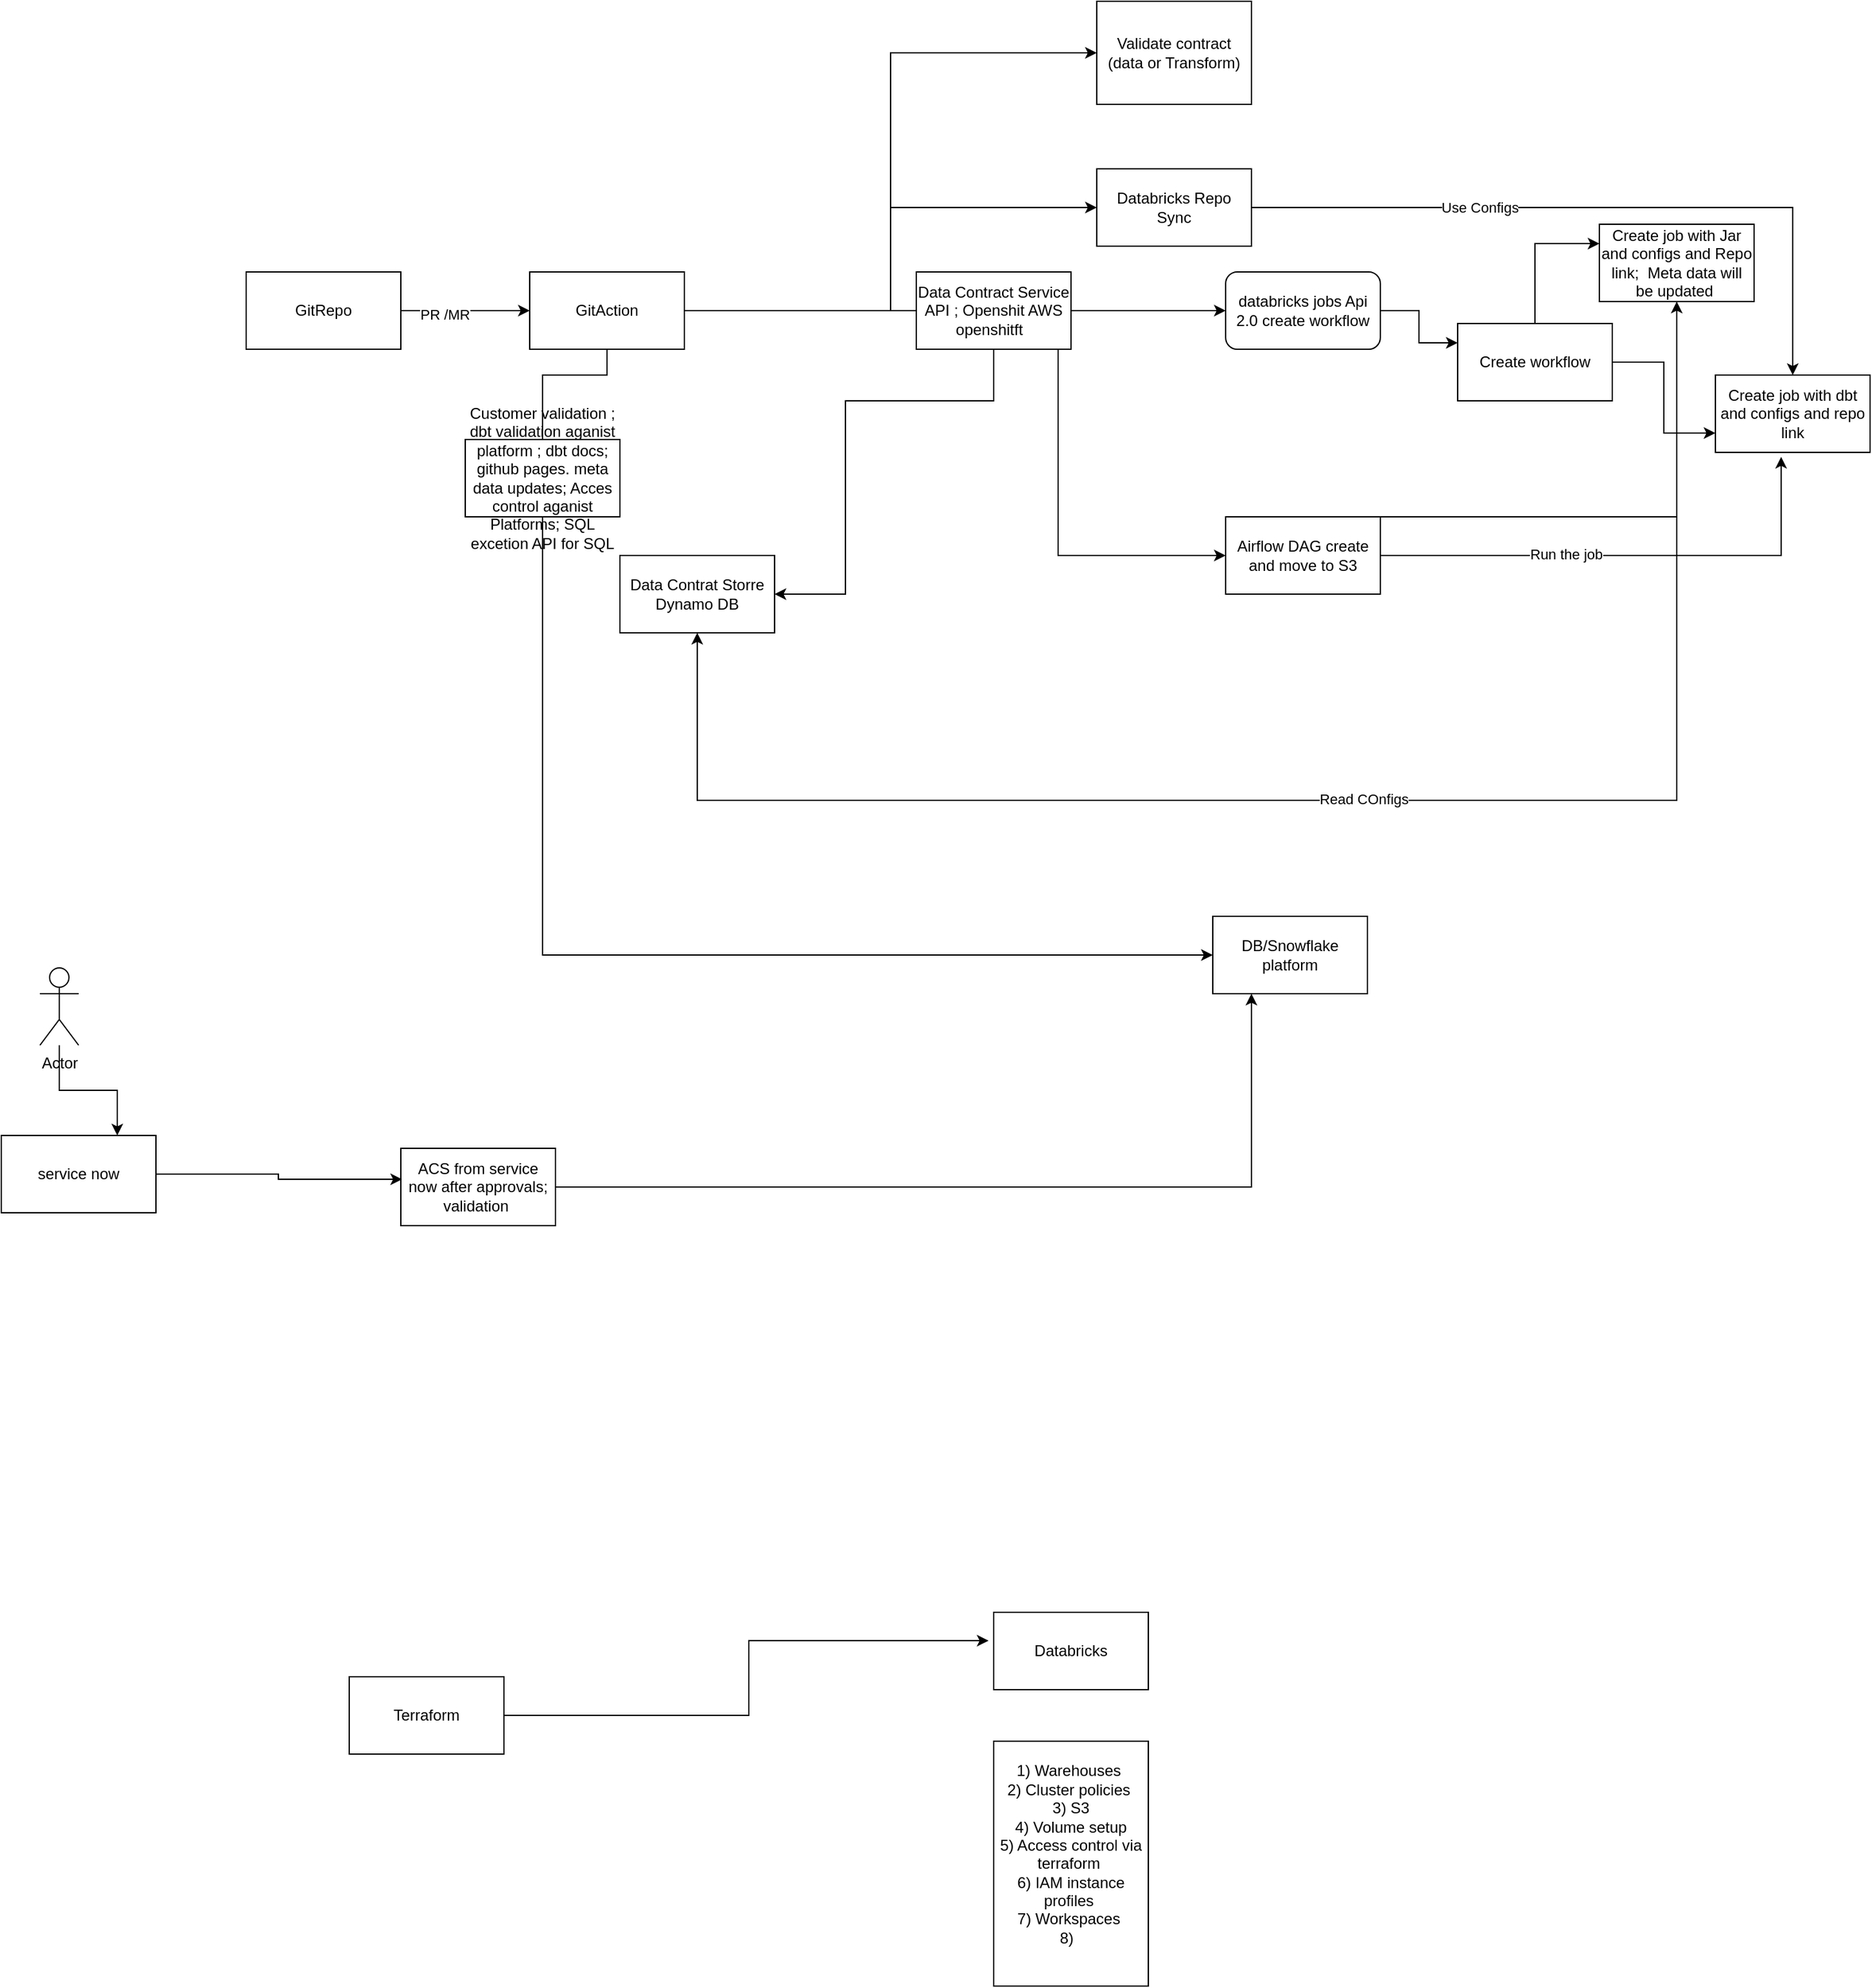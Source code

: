 <mxfile version="26.0.6">
  <diagram name="Page-1" id="WDgxBWxF3H831WsXETDw">
    <mxGraphModel dx="3544" dy="1087" grid="1" gridSize="10" guides="1" tooltips="1" connect="1" arrows="1" fold="1" page="1" pageScale="1" pageWidth="850" pageHeight="1100" math="0" shadow="0">
      <root>
        <mxCell id="0" />
        <mxCell id="1" parent="0" />
        <mxCell id="XHiVZ7eyR1w0DhLyfMZA-3" style="edgeStyle=orthogonalEdgeStyle;rounded=0;orthogonalLoop=1;jettySize=auto;html=1;entryX=0;entryY=0.5;entryDx=0;entryDy=0;" parent="1" source="XHiVZ7eyR1w0DhLyfMZA-1" target="XHiVZ7eyR1w0DhLyfMZA-2" edge="1">
          <mxGeometry relative="1" as="geometry" />
        </mxCell>
        <mxCell id="XHiVZ7eyR1w0DhLyfMZA-19" value="PR /MR" style="edgeLabel;html=1;align=center;verticalAlign=middle;resizable=0;points=[];" parent="XHiVZ7eyR1w0DhLyfMZA-3" vertex="1" connectable="0">
          <mxGeometry x="-0.322" y="-2" relative="1" as="geometry">
            <mxPoint y="1" as="offset" />
          </mxGeometry>
        </mxCell>
        <mxCell id="XHiVZ7eyR1w0DhLyfMZA-1" value="GitRepo" style="rounded=0;whiteSpace=wrap;html=1;" parent="1" vertex="1">
          <mxGeometry x="-200" y="250" width="120" height="60" as="geometry" />
        </mxCell>
        <mxCell id="XHiVZ7eyR1w0DhLyfMZA-5" style="edgeStyle=orthogonalEdgeStyle;rounded=0;orthogonalLoop=1;jettySize=auto;html=1;entryX=0;entryY=0.5;entryDx=0;entryDy=0;" parent="1" source="XHiVZ7eyR1w0DhLyfMZA-2" target="XHiVZ7eyR1w0DhLyfMZA-4" edge="1">
          <mxGeometry relative="1" as="geometry" />
        </mxCell>
        <mxCell id="XHiVZ7eyR1w0DhLyfMZA-8" style="edgeStyle=orthogonalEdgeStyle;rounded=0;orthogonalLoop=1;jettySize=auto;html=1;entryX=0;entryY=0.5;entryDx=0;entryDy=0;" parent="1" source="XHiVZ7eyR1w0DhLyfMZA-2" target="XHiVZ7eyR1w0DhLyfMZA-7" edge="1">
          <mxGeometry relative="1" as="geometry" />
        </mxCell>
        <mxCell id="XHiVZ7eyR1w0DhLyfMZA-10" style="edgeStyle=orthogonalEdgeStyle;rounded=0;orthogonalLoop=1;jettySize=auto;html=1;entryX=0;entryY=0.5;entryDx=0;entryDy=0;" parent="1" source="XHiVZ7eyR1w0DhLyfMZA-2" target="XHiVZ7eyR1w0DhLyfMZA-9" edge="1">
          <mxGeometry relative="1" as="geometry">
            <Array as="points">
              <mxPoint x="560" y="280" />
            </Array>
          </mxGeometry>
        </mxCell>
        <mxCell id="XHiVZ7eyR1w0DhLyfMZA-12" style="edgeStyle=orthogonalEdgeStyle;rounded=0;orthogonalLoop=1;jettySize=auto;html=1;entryX=0;entryY=0.5;entryDx=0;entryDy=0;" parent="1" source="XHiVZ7eyR1w0DhLyfMZA-2" target="XHiVZ7eyR1w0DhLyfMZA-11" edge="1">
          <mxGeometry relative="1" as="geometry">
            <Array as="points">
              <mxPoint x="430" y="280" />
              <mxPoint x="430" y="470" />
            </Array>
          </mxGeometry>
        </mxCell>
        <mxCell id="Z7QtTftO9WlhnwjgHr6w-9" style="edgeStyle=orthogonalEdgeStyle;rounded=0;orthogonalLoop=1;jettySize=auto;html=1;exitX=0.5;exitY=1;exitDx=0;exitDy=0;" edge="1" parent="1" source="XHiVZ7eyR1w0DhLyfMZA-2">
          <mxGeometry relative="1" as="geometry">
            <mxPoint x="90" y="330" as="sourcePoint" />
            <mxPoint x="550" y="780" as="targetPoint" />
            <Array as="points">
              <mxPoint x="80" y="330" />
              <mxPoint x="30" y="330" />
              <mxPoint x="30" y="780" />
            </Array>
          </mxGeometry>
        </mxCell>
        <mxCell id="XHiVZ7eyR1w0DhLyfMZA-2" value="GitAction" style="rounded=0;whiteSpace=wrap;html=1;" parent="1" vertex="1">
          <mxGeometry x="20" y="250" width="120" height="60" as="geometry" />
        </mxCell>
        <mxCell id="XHiVZ7eyR1w0DhLyfMZA-4" value="Validate contract (data or Transform)" style="rounded=0;whiteSpace=wrap;html=1;" parent="1" vertex="1">
          <mxGeometry x="460" y="40" width="120" height="80" as="geometry" />
        </mxCell>
        <mxCell id="Z7QtTftO9WlhnwjgHr6w-6" style="edgeStyle=orthogonalEdgeStyle;rounded=0;orthogonalLoop=1;jettySize=auto;html=1;" edge="1" parent="1" source="XHiVZ7eyR1w0DhLyfMZA-7" target="XHiVZ7eyR1w0DhLyfMZA-17">
          <mxGeometry relative="1" as="geometry" />
        </mxCell>
        <mxCell id="Z7QtTftO9WlhnwjgHr6w-7" value="Use Configs" style="edgeLabel;html=1;align=center;verticalAlign=middle;resizable=0;points=[];" vertex="1" connectable="0" parent="Z7QtTftO9WlhnwjgHr6w-6">
          <mxGeometry x="-0.356" relative="1" as="geometry">
            <mxPoint as="offset" />
          </mxGeometry>
        </mxCell>
        <mxCell id="XHiVZ7eyR1w0DhLyfMZA-7" value="Databricks Repo Sync" style="rounded=0;whiteSpace=wrap;html=1;" parent="1" vertex="1">
          <mxGeometry x="460" y="170" width="120" height="60" as="geometry" />
        </mxCell>
        <mxCell id="XHiVZ7eyR1w0DhLyfMZA-14" style="edgeStyle=orthogonalEdgeStyle;rounded=0;orthogonalLoop=1;jettySize=auto;html=1;entryX=0;entryY=0.25;entryDx=0;entryDy=0;" parent="1" source="XHiVZ7eyR1w0DhLyfMZA-9" target="XHiVZ7eyR1w0DhLyfMZA-13" edge="1">
          <mxGeometry relative="1" as="geometry" />
        </mxCell>
        <mxCell id="XHiVZ7eyR1w0DhLyfMZA-9" value="databricks jobs Api 2.0 create workflow" style="rounded=1;whiteSpace=wrap;html=1;" parent="1" vertex="1">
          <mxGeometry x="560" y="250" width="120" height="60" as="geometry" />
        </mxCell>
        <mxCell id="XHiVZ7eyR1w0DhLyfMZA-21" style="edgeStyle=orthogonalEdgeStyle;rounded=0;orthogonalLoop=1;jettySize=auto;html=1;entryX=0.5;entryY=1;entryDx=0;entryDy=0;" parent="1" source="XHiVZ7eyR1w0DhLyfMZA-11" target="XHiVZ7eyR1w0DhLyfMZA-15" edge="1">
          <mxGeometry relative="1" as="geometry">
            <Array as="points">
              <mxPoint x="910" y="440" />
            </Array>
          </mxGeometry>
        </mxCell>
        <mxCell id="XHiVZ7eyR1w0DhLyfMZA-11" value="Airflow DAG create and move to S3" style="rounded=0;whiteSpace=wrap;html=1;" parent="1" vertex="1">
          <mxGeometry x="560" y="440" width="120" height="60" as="geometry" />
        </mxCell>
        <mxCell id="XHiVZ7eyR1w0DhLyfMZA-16" style="edgeStyle=orthogonalEdgeStyle;rounded=0;orthogonalLoop=1;jettySize=auto;html=1;entryX=0;entryY=0.25;entryDx=0;entryDy=0;" parent="1" source="XHiVZ7eyR1w0DhLyfMZA-13" target="XHiVZ7eyR1w0DhLyfMZA-15" edge="1">
          <mxGeometry relative="1" as="geometry" />
        </mxCell>
        <mxCell id="XHiVZ7eyR1w0DhLyfMZA-18" style="edgeStyle=orthogonalEdgeStyle;rounded=0;orthogonalLoop=1;jettySize=auto;html=1;entryX=0;entryY=0.75;entryDx=0;entryDy=0;" parent="1" source="XHiVZ7eyR1w0DhLyfMZA-13" target="XHiVZ7eyR1w0DhLyfMZA-17" edge="1">
          <mxGeometry relative="1" as="geometry" />
        </mxCell>
        <mxCell id="XHiVZ7eyR1w0DhLyfMZA-13" value="Create workflow" style="rounded=0;whiteSpace=wrap;html=1;" parent="1" vertex="1">
          <mxGeometry x="740" y="290" width="120" height="60" as="geometry" />
        </mxCell>
        <mxCell id="Z7QtTftO9WlhnwjgHr6w-4" style="edgeStyle=orthogonalEdgeStyle;rounded=0;orthogonalLoop=1;jettySize=auto;html=1;" edge="1" parent="1" source="XHiVZ7eyR1w0DhLyfMZA-15" target="Z7QtTftO9WlhnwjgHr6w-2">
          <mxGeometry relative="1" as="geometry">
            <Array as="points">
              <mxPoint x="910" y="660" />
              <mxPoint x="150" y="660" />
            </Array>
          </mxGeometry>
        </mxCell>
        <mxCell id="Z7QtTftO9WlhnwjgHr6w-5" value="Read COnfigs" style="edgeLabel;html=1;align=center;verticalAlign=middle;resizable=0;points=[];" vertex="1" connectable="0" parent="Z7QtTftO9WlhnwjgHr6w-4">
          <mxGeometry x="-0.013" y="-1" relative="1" as="geometry">
            <mxPoint as="offset" />
          </mxGeometry>
        </mxCell>
        <mxCell id="XHiVZ7eyR1w0DhLyfMZA-15" value="Create job with Jar and configs and Repo link;&amp;nbsp; Meta data will be updated&amp;nbsp;" style="rounded=0;whiteSpace=wrap;html=1;" parent="1" vertex="1">
          <mxGeometry x="850" y="213" width="120" height="60" as="geometry" />
        </mxCell>
        <mxCell id="XHiVZ7eyR1w0DhLyfMZA-17" value="Create job with dbt and configs and repo link" style="rounded=0;whiteSpace=wrap;html=1;" parent="1" vertex="1">
          <mxGeometry x="940" y="330" width="120" height="60" as="geometry" />
        </mxCell>
        <mxCell id="XHiVZ7eyR1w0DhLyfMZA-20" style="edgeStyle=orthogonalEdgeStyle;rounded=0;orthogonalLoop=1;jettySize=auto;html=1;entryX=0.425;entryY=1.058;entryDx=0;entryDy=0;entryPerimeter=0;" parent="1" source="XHiVZ7eyR1w0DhLyfMZA-11" target="XHiVZ7eyR1w0DhLyfMZA-17" edge="1">
          <mxGeometry relative="1" as="geometry" />
        </mxCell>
        <mxCell id="XHiVZ7eyR1w0DhLyfMZA-22" value="Run the job" style="edgeLabel;html=1;align=center;verticalAlign=middle;resizable=0;points=[];" parent="XHiVZ7eyR1w0DhLyfMZA-20" vertex="1" connectable="0">
          <mxGeometry x="-0.257" y="2" relative="1" as="geometry">
            <mxPoint y="1" as="offset" />
          </mxGeometry>
        </mxCell>
        <mxCell id="Z7QtTftO9WlhnwjgHr6w-3" style="edgeStyle=orthogonalEdgeStyle;rounded=0;orthogonalLoop=1;jettySize=auto;html=1;entryX=1;entryY=0.5;entryDx=0;entryDy=0;" edge="1" parent="1" source="Z7QtTftO9WlhnwjgHr6w-1" target="Z7QtTftO9WlhnwjgHr6w-2">
          <mxGeometry relative="1" as="geometry">
            <Array as="points">
              <mxPoint x="380" y="350" />
              <mxPoint x="265" y="350" />
              <mxPoint x="265" y="500" />
            </Array>
          </mxGeometry>
        </mxCell>
        <mxCell id="Z7QtTftO9WlhnwjgHr6w-1" value="Data Contract Service API ; Openshit AWS openshitft&amp;nbsp;&amp;nbsp;" style="rounded=0;whiteSpace=wrap;html=1;" vertex="1" parent="1">
          <mxGeometry x="320" y="250" width="120" height="60" as="geometry" />
        </mxCell>
        <mxCell id="Z7QtTftO9WlhnwjgHr6w-2" value="Data Contrat Storre Dynamo DB" style="rounded=0;whiteSpace=wrap;html=1;" vertex="1" parent="1">
          <mxGeometry x="90" y="470" width="120" height="60" as="geometry" />
        </mxCell>
        <mxCell id="Z7QtTftO9WlhnwjgHr6w-8" value="DB/Snowflake platform" style="rounded=0;whiteSpace=wrap;html=1;" vertex="1" parent="1">
          <mxGeometry x="550" y="750" width="120" height="60" as="geometry" />
        </mxCell>
        <mxCell id="Z7QtTftO9WlhnwjgHr6w-10" value="Customer validation ; dbt validation aganist platform ; dbt docs; github pages. meta data updates; Acces control aganist Platforms; SQL excetion API for SQL" style="rounded=0;whiteSpace=wrap;html=1;" vertex="1" parent="1">
          <mxGeometry x="-30" y="380" width="120" height="60" as="geometry" />
        </mxCell>
        <mxCell id="Z7QtTftO9WlhnwjgHr6w-11" value="Terraform" style="rounded=0;whiteSpace=wrap;html=1;" vertex="1" parent="1">
          <mxGeometry x="-120" y="1340" width="120" height="60" as="geometry" />
        </mxCell>
        <mxCell id="Z7QtTftO9WlhnwjgHr6w-12" value="Databricks" style="rounded=0;whiteSpace=wrap;html=1;" vertex="1" parent="1">
          <mxGeometry x="380" y="1290" width="120" height="60" as="geometry" />
        </mxCell>
        <mxCell id="Z7QtTftO9WlhnwjgHr6w-13" style="edgeStyle=orthogonalEdgeStyle;rounded=0;orthogonalLoop=1;jettySize=auto;html=1;entryX=-0.033;entryY=0.367;entryDx=0;entryDy=0;entryPerimeter=0;" edge="1" parent="1" source="Z7QtTftO9WlhnwjgHr6w-11" target="Z7QtTftO9WlhnwjgHr6w-12">
          <mxGeometry relative="1" as="geometry" />
        </mxCell>
        <mxCell id="Z7QtTftO9WlhnwjgHr6w-14" value="1) Warehouses&amp;nbsp;&lt;div&gt;2) Cluster policies&amp;nbsp;&lt;/div&gt;&lt;div&gt;3) S3&lt;/div&gt;&lt;div&gt;4) Volume setup&lt;/div&gt;&lt;div&gt;5) Access control via terraform&amp;nbsp;&lt;/div&gt;&lt;div&gt;6) IAM instance profiles&amp;nbsp;&lt;/div&gt;&lt;div&gt;7) Workspaces&amp;nbsp;&lt;/div&gt;&lt;div&gt;8)&amp;nbsp;&amp;nbsp;&lt;/div&gt;&lt;div&gt;&lt;br&gt;&lt;/div&gt;" style="rounded=0;whiteSpace=wrap;html=1;" vertex="1" parent="1">
          <mxGeometry x="380" y="1390" width="120" height="190" as="geometry" />
        </mxCell>
        <mxCell id="Z7QtTftO9WlhnwjgHr6w-16" style="edgeStyle=orthogonalEdgeStyle;rounded=0;orthogonalLoop=1;jettySize=auto;html=1;entryX=0.25;entryY=1;entryDx=0;entryDy=0;" edge="1" parent="1" source="Z7QtTftO9WlhnwjgHr6w-15" target="Z7QtTftO9WlhnwjgHr6w-8">
          <mxGeometry relative="1" as="geometry" />
        </mxCell>
        <mxCell id="Z7QtTftO9WlhnwjgHr6w-15" value="ACS from service now after approvals; validation&amp;nbsp;" style="rounded=0;whiteSpace=wrap;html=1;" vertex="1" parent="1">
          <mxGeometry x="-80" y="930" width="120" height="60" as="geometry" />
        </mxCell>
        <mxCell id="Z7QtTftO9WlhnwjgHr6w-17" value="service now" style="rounded=0;whiteSpace=wrap;html=1;" vertex="1" parent="1">
          <mxGeometry x="-390" y="920" width="120" height="60" as="geometry" />
        </mxCell>
        <mxCell id="Z7QtTftO9WlhnwjgHr6w-19" style="edgeStyle=orthogonalEdgeStyle;rounded=0;orthogonalLoop=1;jettySize=auto;html=1;entryX=0.75;entryY=0;entryDx=0;entryDy=0;" edge="1" parent="1" source="Z7QtTftO9WlhnwjgHr6w-18" target="Z7QtTftO9WlhnwjgHr6w-17">
          <mxGeometry relative="1" as="geometry" />
        </mxCell>
        <mxCell id="Z7QtTftO9WlhnwjgHr6w-18" value="Actor" style="shape=umlActor;verticalLabelPosition=bottom;verticalAlign=top;html=1;outlineConnect=0;" vertex="1" parent="1">
          <mxGeometry x="-360" y="790" width="30" height="60" as="geometry" />
        </mxCell>
        <mxCell id="Z7QtTftO9WlhnwjgHr6w-20" style="edgeStyle=orthogonalEdgeStyle;rounded=0;orthogonalLoop=1;jettySize=auto;html=1;entryX=0.008;entryY=0.4;entryDx=0;entryDy=0;entryPerimeter=0;" edge="1" parent="1" source="Z7QtTftO9WlhnwjgHr6w-17" target="Z7QtTftO9WlhnwjgHr6w-15">
          <mxGeometry relative="1" as="geometry" />
        </mxCell>
      </root>
    </mxGraphModel>
  </diagram>
</mxfile>
